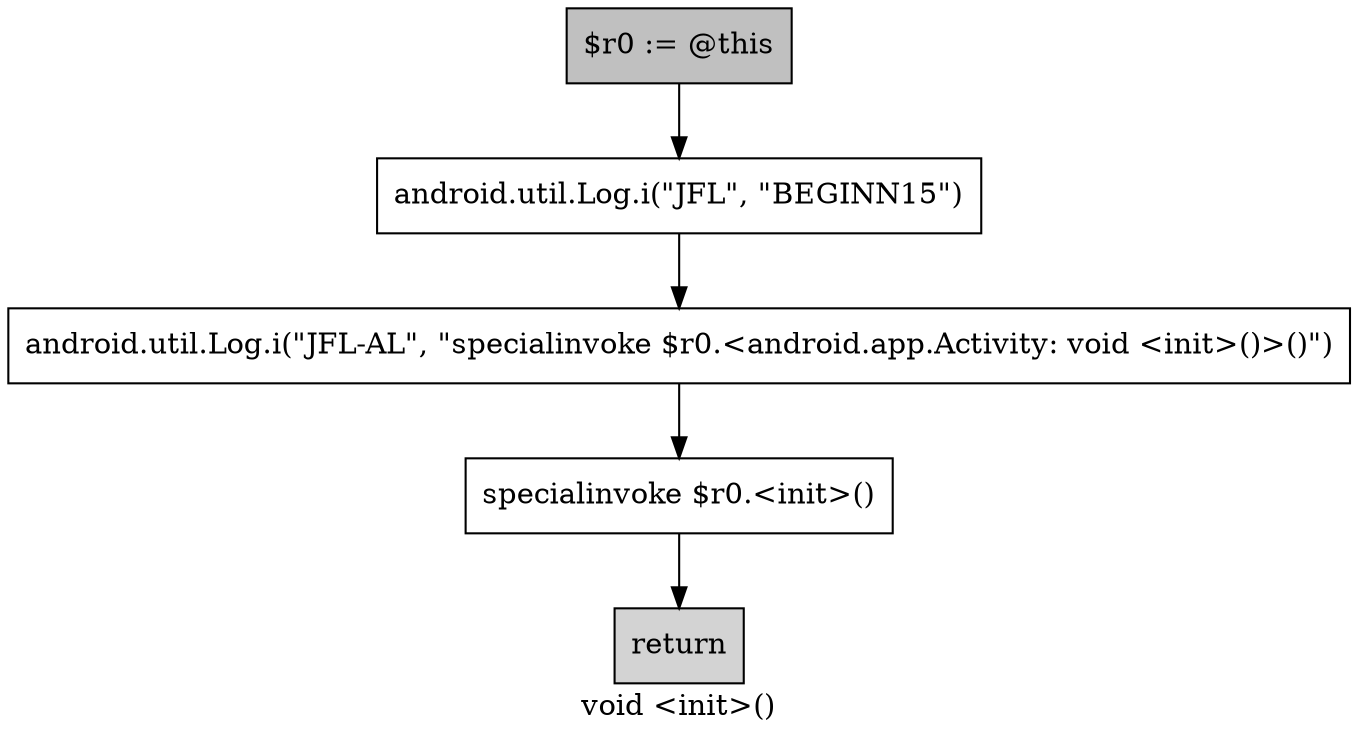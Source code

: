 digraph "<jf.andro.malcon15demo.MainActivity: void <init>()>" {
    label="void <init>()";
    node [shape=box];
    "0" [method=23443,key=659199959,style=filled,fillcolor=gray,label="$r0 := @this",];
    "1" [method=23443,key=1878853883,invoke_target="<android.util.Log: int i(java.lang.String,java.lang.String)>",invoke_real="<android.util.Log: int i(java.lang.String,java.lang.String)>",label="android.util.Log.i(\"JFL\", \"BEGINN15\")",];
    "0"->"1";
    "2" [method=23443,key=227684017,invoke_target="<android.util.Log: int i(java.lang.String,java.lang.String)>",invoke_real="<android.util.Log: int i(java.lang.String,java.lang.String)>",label="android.util.Log.i(\"JFL-AL\", \"specialinvoke $r0.<android.app.Activity: void <init>()>()\")",];
    "1"->"2";
    "3" [method=23443,key=153599359,invoke_target="<android.app.Activity: void <init>()>",invoke_real="<android.app.Activity: void <init>()>",label="specialinvoke $r0.<init>()",];
    "2"->"3";
    "4" [method=23443,key=1742242855,style=filled,fillcolor=lightgray,label="return",];
    "3"->"4";
}
